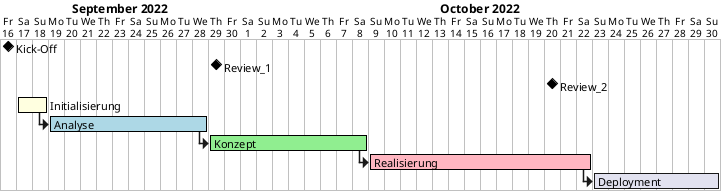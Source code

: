 @startgantt roughtPlanning

hide footbox
printscale daily zoom 1
project starts the 2022/09/16

'EVENTS:
[Kick-Off] happens at 2022/09/16
[Review_1] happens at 2022/09/29
[Review_2] happens at 2022/10/20

'TASKS:
[Initialisierung] lasts 2 days
[Analyse] lasts 10 days
[Konzept] lasts 10 days
[Realisierung] lasts 14 days
[Deployment] lasts 8 days

'PLANNING
[Initialisierung] starts the 2022/09/17
[Analyse] starts at [Initialisierung]'s end
[Konzept] starts at [Analyse]'s end
[Realisierung] starts at [Konzept]'s end
[Deployment] starts at [Realisierung]'s end

'COLORS
[Initialisierung] is colored in LightYellow/Black
[Analyse] is colored in LightBlue/Black
[Konzept] is colored in LightGreen/Black
[Realisierung] is colored in LightPink/Black 
@endgantt
